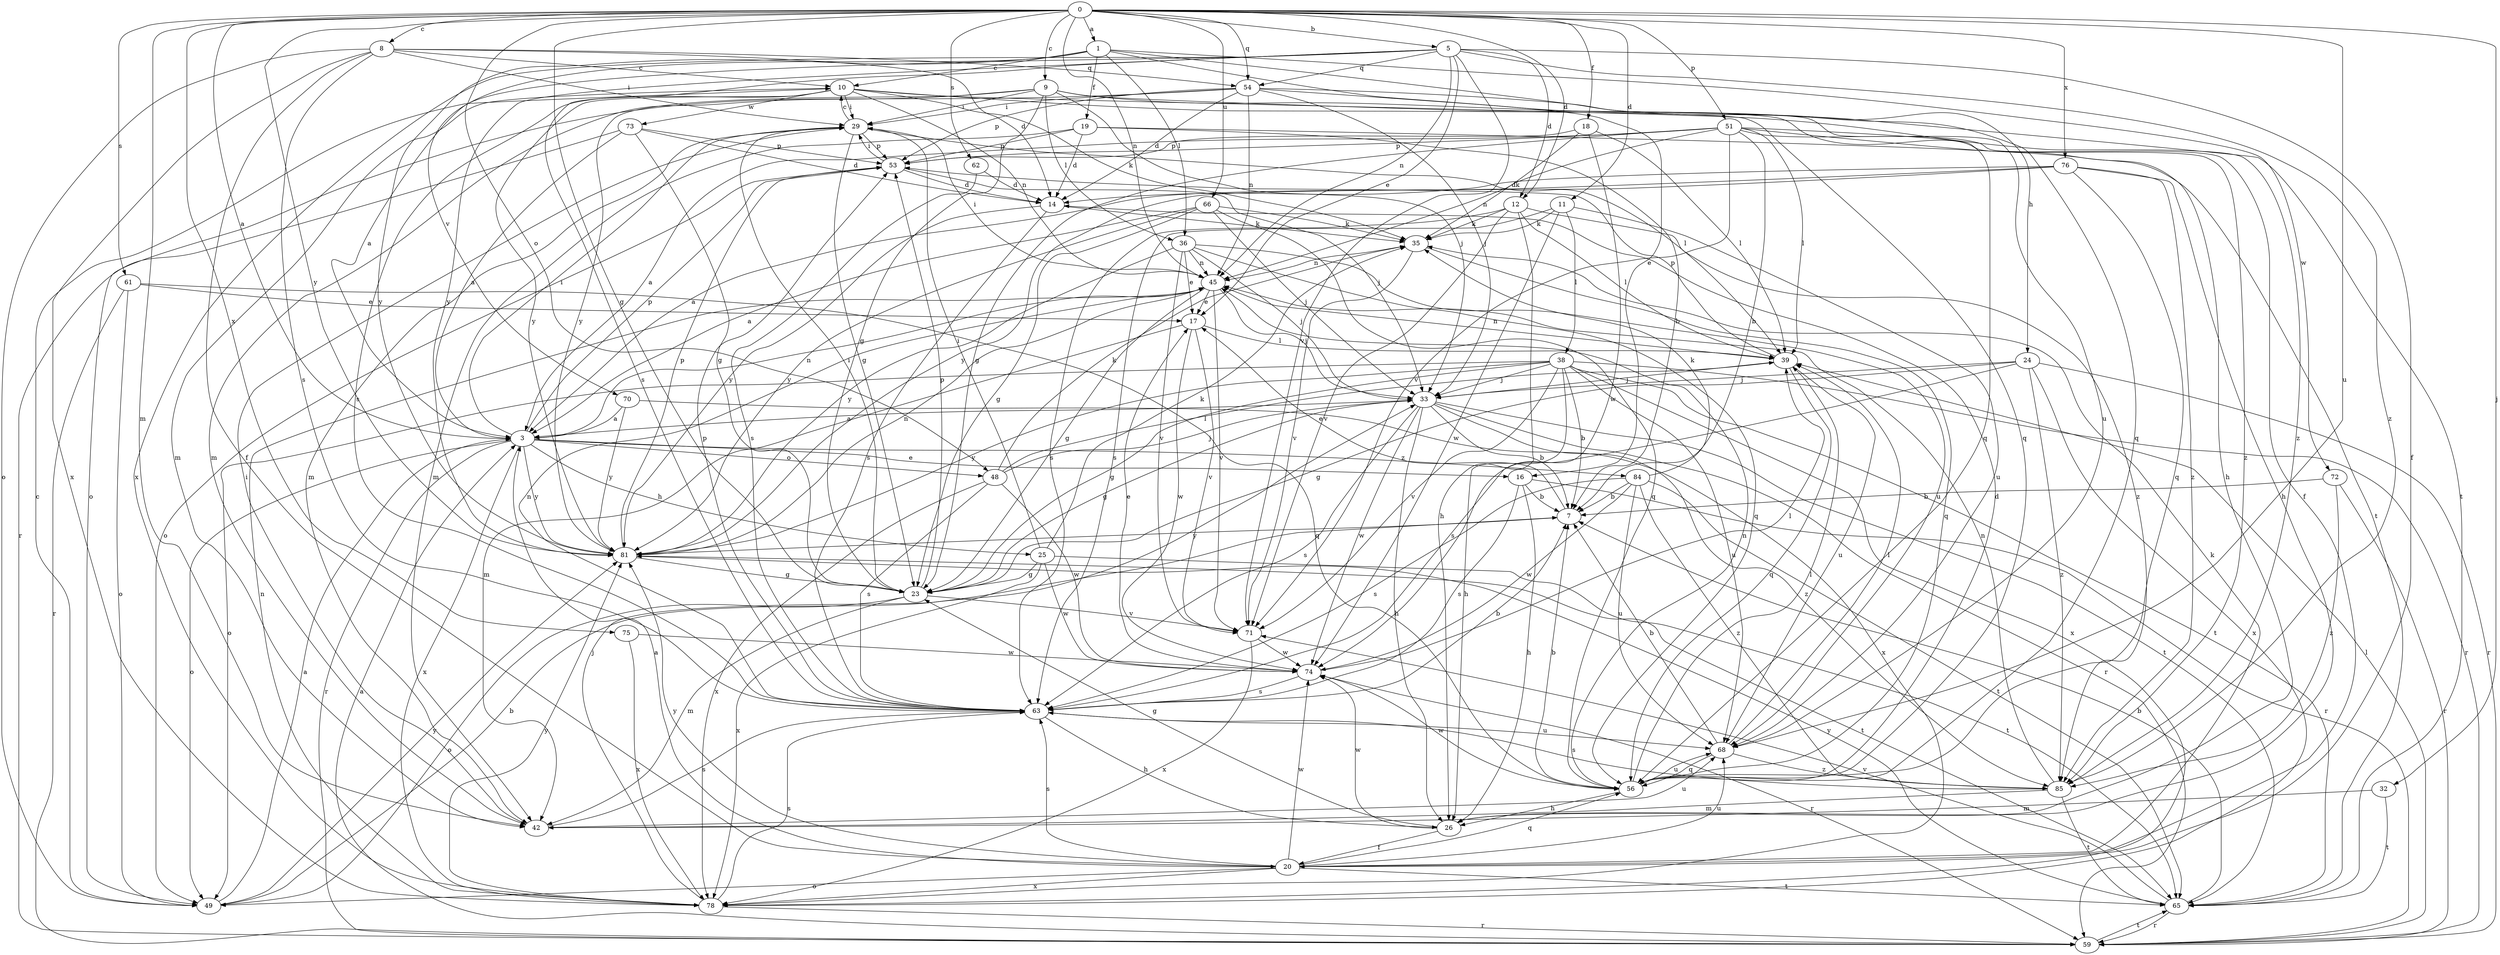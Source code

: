 strict digraph  {
0;
1;
3;
5;
7;
8;
9;
10;
11;
12;
14;
16;
17;
18;
19;
20;
23;
24;
25;
26;
29;
32;
33;
35;
36;
38;
39;
42;
45;
48;
49;
51;
53;
54;
56;
59;
61;
62;
63;
65;
66;
68;
70;
71;
72;
73;
74;
75;
76;
78;
81;
84;
85;
0 -> 1  [label=a];
0 -> 3  [label=a];
0 -> 5  [label=b];
0 -> 8  [label=c];
0 -> 9  [label=c];
0 -> 11  [label=d];
0 -> 12  [label=d];
0 -> 18  [label=f];
0 -> 23  [label=g];
0 -> 32  [label=j];
0 -> 42  [label=m];
0 -> 45  [label=n];
0 -> 48  [label=o];
0 -> 51  [label=p];
0 -> 54  [label=q];
0 -> 61  [label=s];
0 -> 62  [label=s];
0 -> 66  [label=u];
0 -> 68  [label=u];
0 -> 75  [label=x];
0 -> 76  [label=x];
0 -> 81  [label=y];
1 -> 10  [label=c];
1 -> 16  [label=e];
1 -> 19  [label=f];
1 -> 24  [label=h];
1 -> 36  [label=l];
1 -> 70  [label=v];
1 -> 72  [label=w];
1 -> 81  [label=y];
3 -> 16  [label=e];
3 -> 25  [label=h];
3 -> 29  [label=i];
3 -> 45  [label=n];
3 -> 48  [label=o];
3 -> 49  [label=o];
3 -> 53  [label=p];
3 -> 59  [label=r];
3 -> 78  [label=x];
3 -> 81  [label=y];
3 -> 84  [label=z];
5 -> 3  [label=a];
5 -> 12  [label=d];
5 -> 17  [label=e];
5 -> 20  [label=f];
5 -> 45  [label=n];
5 -> 54  [label=q];
5 -> 63  [label=s];
5 -> 71  [label=v];
5 -> 78  [label=x];
5 -> 81  [label=y];
5 -> 85  [label=z];
7 -> 17  [label=e];
7 -> 81  [label=y];
8 -> 10  [label=c];
8 -> 14  [label=d];
8 -> 20  [label=f];
8 -> 29  [label=i];
8 -> 49  [label=o];
8 -> 54  [label=q];
8 -> 63  [label=s];
8 -> 78  [label=x];
9 -> 23  [label=g];
9 -> 29  [label=i];
9 -> 33  [label=j];
9 -> 36  [label=l];
9 -> 42  [label=m];
9 -> 56  [label=q];
9 -> 65  [label=t];
9 -> 81  [label=y];
10 -> 29  [label=i];
10 -> 35  [label=k];
10 -> 42  [label=m];
10 -> 45  [label=n];
10 -> 56  [label=q];
10 -> 63  [label=s];
10 -> 73  [label=w];
10 -> 81  [label=y];
10 -> 85  [label=z];
11 -> 35  [label=k];
11 -> 38  [label=l];
11 -> 63  [label=s];
11 -> 68  [label=u];
11 -> 74  [label=w];
12 -> 26  [label=h];
12 -> 35  [label=k];
12 -> 39  [label=l];
12 -> 63  [label=s];
12 -> 71  [label=v];
12 -> 85  [label=z];
14 -> 35  [label=k];
14 -> 63  [label=s];
14 -> 81  [label=y];
16 -> 7  [label=b];
16 -> 26  [label=h];
16 -> 59  [label=r];
16 -> 63  [label=s];
17 -> 39  [label=l];
17 -> 42  [label=m];
17 -> 71  [label=v];
17 -> 74  [label=w];
18 -> 35  [label=k];
18 -> 39  [label=l];
18 -> 53  [label=p];
18 -> 74  [label=w];
19 -> 7  [label=b];
19 -> 14  [label=d];
19 -> 42  [label=m];
19 -> 53  [label=p];
19 -> 65  [label=t];
20 -> 3  [label=a];
20 -> 35  [label=k];
20 -> 49  [label=o];
20 -> 56  [label=q];
20 -> 63  [label=s];
20 -> 65  [label=t];
20 -> 68  [label=u];
20 -> 74  [label=w];
20 -> 78  [label=x];
20 -> 81  [label=y];
23 -> 29  [label=i];
23 -> 42  [label=m];
23 -> 49  [label=o];
23 -> 53  [label=p];
23 -> 71  [label=v];
24 -> 23  [label=g];
24 -> 33  [label=j];
24 -> 59  [label=r];
24 -> 63  [label=s];
24 -> 78  [label=x];
24 -> 85  [label=z];
25 -> 23  [label=g];
25 -> 29  [label=i];
25 -> 35  [label=k];
25 -> 65  [label=t];
25 -> 74  [label=w];
25 -> 78  [label=x];
26 -> 20  [label=f];
26 -> 23  [label=g];
26 -> 74  [label=w];
29 -> 10  [label=c];
29 -> 23  [label=g];
29 -> 39  [label=l];
29 -> 42  [label=m];
29 -> 53  [label=p];
32 -> 42  [label=m];
32 -> 65  [label=t];
33 -> 3  [label=a];
33 -> 7  [label=b];
33 -> 23  [label=g];
33 -> 26  [label=h];
33 -> 59  [label=r];
33 -> 63  [label=s];
33 -> 65  [label=t];
33 -> 74  [label=w];
33 -> 85  [label=z];
35 -> 45  [label=n];
35 -> 56  [label=q];
35 -> 71  [label=v];
36 -> 17  [label=e];
36 -> 33  [label=j];
36 -> 45  [label=n];
36 -> 56  [label=q];
36 -> 68  [label=u];
36 -> 71  [label=v];
36 -> 81  [label=y];
38 -> 7  [label=b];
38 -> 23  [label=g];
38 -> 26  [label=h];
38 -> 33  [label=j];
38 -> 49  [label=o];
38 -> 59  [label=r];
38 -> 65  [label=t];
38 -> 68  [label=u];
38 -> 71  [label=v];
38 -> 78  [label=x];
38 -> 81  [label=y];
39 -> 33  [label=j];
39 -> 45  [label=n];
39 -> 53  [label=p];
39 -> 56  [label=q];
39 -> 68  [label=u];
42 -> 29  [label=i];
42 -> 63  [label=s];
42 -> 68  [label=u];
45 -> 17  [label=e];
45 -> 23  [label=g];
45 -> 29  [label=i];
45 -> 33  [label=j];
45 -> 71  [label=v];
48 -> 33  [label=j];
48 -> 35  [label=k];
48 -> 39  [label=l];
48 -> 63  [label=s];
48 -> 74  [label=w];
48 -> 78  [label=x];
49 -> 3  [label=a];
49 -> 7  [label=b];
49 -> 10  [label=c];
49 -> 81  [label=y];
51 -> 3  [label=a];
51 -> 7  [label=b];
51 -> 20  [label=f];
51 -> 23  [label=g];
51 -> 26  [label=h];
51 -> 39  [label=l];
51 -> 45  [label=n];
51 -> 53  [label=p];
51 -> 71  [label=v];
51 -> 85  [label=z];
53 -> 14  [label=d];
53 -> 29  [label=i];
53 -> 33  [label=j];
53 -> 49  [label=o];
54 -> 14  [label=d];
54 -> 29  [label=i];
54 -> 33  [label=j];
54 -> 45  [label=n];
54 -> 49  [label=o];
54 -> 53  [label=p];
54 -> 56  [label=q];
54 -> 68  [label=u];
56 -> 7  [label=b];
56 -> 14  [label=d];
56 -> 26  [label=h];
56 -> 39  [label=l];
56 -> 45  [label=n];
56 -> 68  [label=u];
56 -> 74  [label=w];
59 -> 3  [label=a];
59 -> 39  [label=l];
59 -> 65  [label=t];
61 -> 17  [label=e];
61 -> 49  [label=o];
61 -> 56  [label=q];
61 -> 59  [label=r];
62 -> 14  [label=d];
62 -> 63  [label=s];
63 -> 7  [label=b];
63 -> 26  [label=h];
63 -> 45  [label=n];
63 -> 53  [label=p];
63 -> 68  [label=u];
65 -> 7  [label=b];
65 -> 59  [label=r];
65 -> 71  [label=v];
65 -> 81  [label=y];
66 -> 3  [label=a];
66 -> 23  [label=g];
66 -> 33  [label=j];
66 -> 35  [label=k];
66 -> 56  [label=q];
66 -> 81  [label=y];
68 -> 7  [label=b];
68 -> 39  [label=l];
68 -> 56  [label=q];
68 -> 85  [label=z];
70 -> 3  [label=a];
70 -> 78  [label=x];
70 -> 81  [label=y];
71 -> 74  [label=w];
71 -> 78  [label=x];
72 -> 7  [label=b];
72 -> 59  [label=r];
72 -> 85  [label=z];
73 -> 3  [label=a];
73 -> 14  [label=d];
73 -> 23  [label=g];
73 -> 53  [label=p];
73 -> 59  [label=r];
74 -> 17  [label=e];
74 -> 39  [label=l];
74 -> 59  [label=r];
74 -> 63  [label=s];
75 -> 74  [label=w];
75 -> 78  [label=x];
76 -> 3  [label=a];
76 -> 14  [label=d];
76 -> 26  [label=h];
76 -> 56  [label=q];
76 -> 81  [label=y];
76 -> 85  [label=z];
78 -> 33  [label=j];
78 -> 45  [label=n];
78 -> 59  [label=r];
78 -> 63  [label=s];
78 -> 81  [label=y];
81 -> 23  [label=g];
81 -> 45  [label=n];
81 -> 53  [label=p];
81 -> 65  [label=t];
84 -> 7  [label=b];
84 -> 35  [label=k];
84 -> 63  [label=s];
84 -> 65  [label=t];
84 -> 68  [label=u];
84 -> 74  [label=w];
84 -> 85  [label=z];
85 -> 42  [label=m];
85 -> 45  [label=n];
85 -> 63  [label=s];
85 -> 65  [label=t];
}
